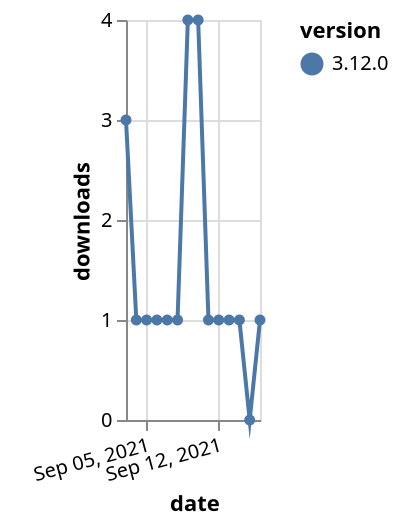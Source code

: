 {"$schema": "https://vega.github.io/schema/vega-lite/v5.json", "description": "A simple bar chart with embedded data.", "data": {"values": [{"date": "2021-09-03", "total": 529, "delta": 3, "version": "3.12.0"}, {"date": "2021-09-04", "total": 530, "delta": 1, "version": "3.12.0"}, {"date": "2021-09-05", "total": 531, "delta": 1, "version": "3.12.0"}, {"date": "2021-09-06", "total": 532, "delta": 1, "version": "3.12.0"}, {"date": "2021-09-07", "total": 533, "delta": 1, "version": "3.12.0"}, {"date": "2021-09-08", "total": 534, "delta": 1, "version": "3.12.0"}, {"date": "2021-09-09", "total": 538, "delta": 4, "version": "3.12.0"}, {"date": "2021-09-10", "total": 542, "delta": 4, "version": "3.12.0"}, {"date": "2021-09-11", "total": 543, "delta": 1, "version": "3.12.0"}, {"date": "2021-09-12", "total": 544, "delta": 1, "version": "3.12.0"}, {"date": "2021-09-13", "total": 545, "delta": 1, "version": "3.12.0"}, {"date": "2021-09-14", "total": 546, "delta": 1, "version": "3.12.0"}, {"date": "2021-09-15", "total": 546, "delta": 0, "version": "3.12.0"}, {"date": "2021-09-16", "total": 547, "delta": 1, "version": "3.12.0"}]}, "width": "container", "mark": {"type": "line", "point": {"filled": true}}, "encoding": {"x": {"field": "date", "type": "temporal", "timeUnit": "yearmonthdate", "title": "date", "axis": {"labelAngle": -15}}, "y": {"field": "delta", "type": "quantitative", "title": "downloads"}, "color": {"field": "version", "type": "nominal"}, "tooltip": {"field": "delta"}}}